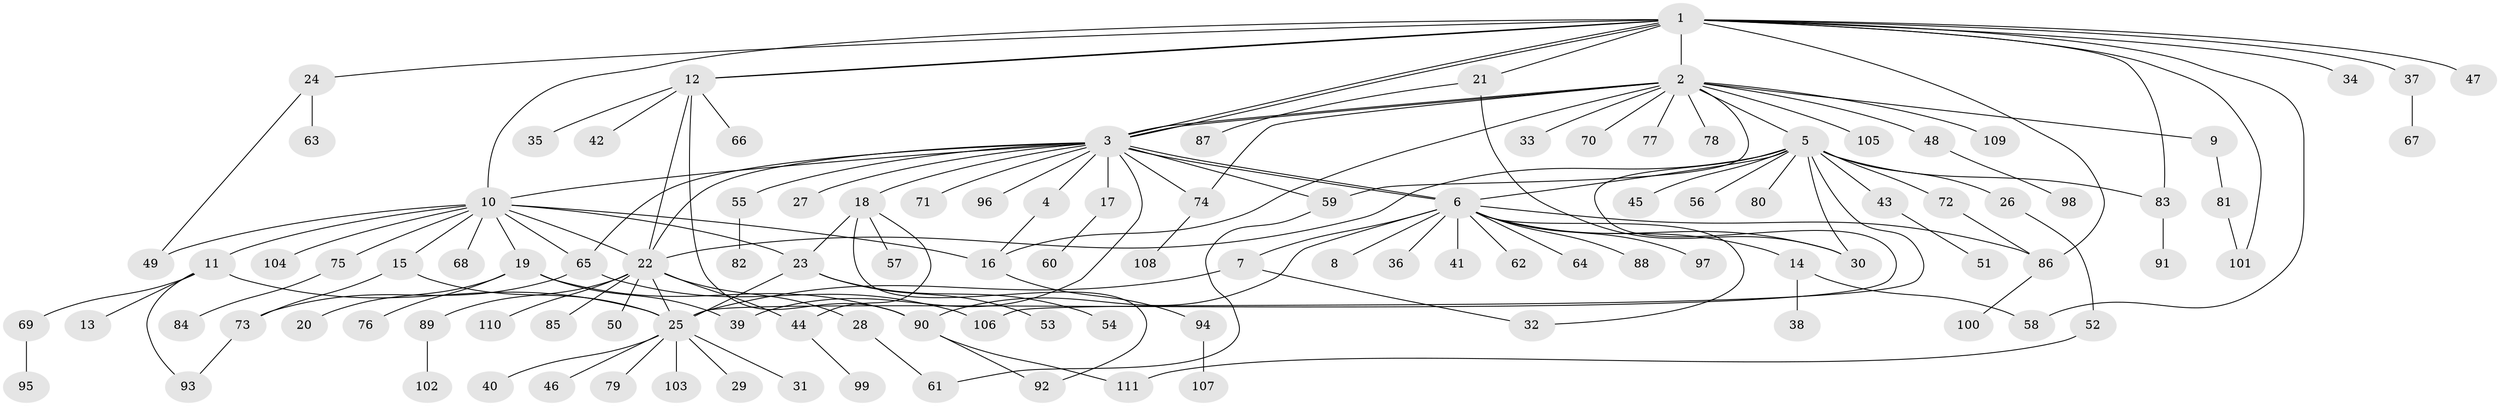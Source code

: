 // coarse degree distribution, {16: 0.023529411764705882, 18: 0.011764705882352941, 12: 0.03529411764705882, 14: 0.011764705882352941, 2: 0.18823529411764706, 1: 0.5647058823529412, 5: 0.047058823529411764, 6: 0.011764705882352941, 3: 0.058823529411764705, 4: 0.03529411764705882, 11: 0.011764705882352941}
// Generated by graph-tools (version 1.1) at 2025/23/03/03/25 07:23:52]
// undirected, 111 vertices, 150 edges
graph export_dot {
graph [start="1"]
  node [color=gray90,style=filled];
  1;
  2;
  3;
  4;
  5;
  6;
  7;
  8;
  9;
  10;
  11;
  12;
  13;
  14;
  15;
  16;
  17;
  18;
  19;
  20;
  21;
  22;
  23;
  24;
  25;
  26;
  27;
  28;
  29;
  30;
  31;
  32;
  33;
  34;
  35;
  36;
  37;
  38;
  39;
  40;
  41;
  42;
  43;
  44;
  45;
  46;
  47;
  48;
  49;
  50;
  51;
  52;
  53;
  54;
  55;
  56;
  57;
  58;
  59;
  60;
  61;
  62;
  63;
  64;
  65;
  66;
  67;
  68;
  69;
  70;
  71;
  72;
  73;
  74;
  75;
  76;
  77;
  78;
  79;
  80;
  81;
  82;
  83;
  84;
  85;
  86;
  87;
  88;
  89;
  90;
  91;
  92;
  93;
  94;
  95;
  96;
  97;
  98;
  99;
  100;
  101;
  102;
  103;
  104;
  105;
  106;
  107;
  108;
  109;
  110;
  111;
  1 -- 2;
  1 -- 3;
  1 -- 3;
  1 -- 10;
  1 -- 12;
  1 -- 12;
  1 -- 21;
  1 -- 24;
  1 -- 34;
  1 -- 37;
  1 -- 47;
  1 -- 58;
  1 -- 83;
  1 -- 86;
  1 -- 101;
  2 -- 3;
  2 -- 3;
  2 -- 5;
  2 -- 9;
  2 -- 16;
  2 -- 33;
  2 -- 48;
  2 -- 59;
  2 -- 70;
  2 -- 74;
  2 -- 77;
  2 -- 78;
  2 -- 105;
  2 -- 109;
  3 -- 4;
  3 -- 6;
  3 -- 6;
  3 -- 10;
  3 -- 17;
  3 -- 18;
  3 -- 22;
  3 -- 27;
  3 -- 39;
  3 -- 55;
  3 -- 59;
  3 -- 65;
  3 -- 71;
  3 -- 74;
  3 -- 96;
  4 -- 16;
  5 -- 6;
  5 -- 22;
  5 -- 25;
  5 -- 26;
  5 -- 30;
  5 -- 43;
  5 -- 45;
  5 -- 56;
  5 -- 72;
  5 -- 80;
  5 -- 83;
  5 -- 106;
  6 -- 7;
  6 -- 8;
  6 -- 14;
  6 -- 30;
  6 -- 32;
  6 -- 36;
  6 -- 41;
  6 -- 62;
  6 -- 64;
  6 -- 86;
  6 -- 88;
  6 -- 90;
  6 -- 97;
  7 -- 25;
  7 -- 32;
  9 -- 81;
  10 -- 11;
  10 -- 15;
  10 -- 16;
  10 -- 19;
  10 -- 22;
  10 -- 23;
  10 -- 49;
  10 -- 65;
  10 -- 68;
  10 -- 75;
  10 -- 104;
  11 -- 13;
  11 -- 25;
  11 -- 69;
  11 -- 93;
  12 -- 22;
  12 -- 35;
  12 -- 42;
  12 -- 66;
  12 -- 90;
  14 -- 38;
  14 -- 58;
  15 -- 25;
  15 -- 73;
  16 -- 94;
  17 -- 60;
  18 -- 23;
  18 -- 44;
  18 -- 57;
  18 -- 92;
  19 -- 20;
  19 -- 39;
  19 -- 76;
  19 -- 90;
  21 -- 30;
  21 -- 87;
  22 -- 25;
  22 -- 28;
  22 -- 44;
  22 -- 50;
  22 -- 85;
  22 -- 89;
  22 -- 110;
  23 -- 25;
  23 -- 53;
  23 -- 54;
  24 -- 49;
  24 -- 63;
  25 -- 29;
  25 -- 31;
  25 -- 40;
  25 -- 46;
  25 -- 79;
  25 -- 103;
  26 -- 52;
  28 -- 61;
  37 -- 67;
  43 -- 51;
  44 -- 99;
  48 -- 98;
  52 -- 111;
  55 -- 82;
  59 -- 61;
  65 -- 73;
  65 -- 106;
  69 -- 95;
  72 -- 86;
  73 -- 93;
  74 -- 108;
  75 -- 84;
  81 -- 101;
  83 -- 91;
  86 -- 100;
  89 -- 102;
  90 -- 92;
  90 -- 111;
  94 -- 107;
}
